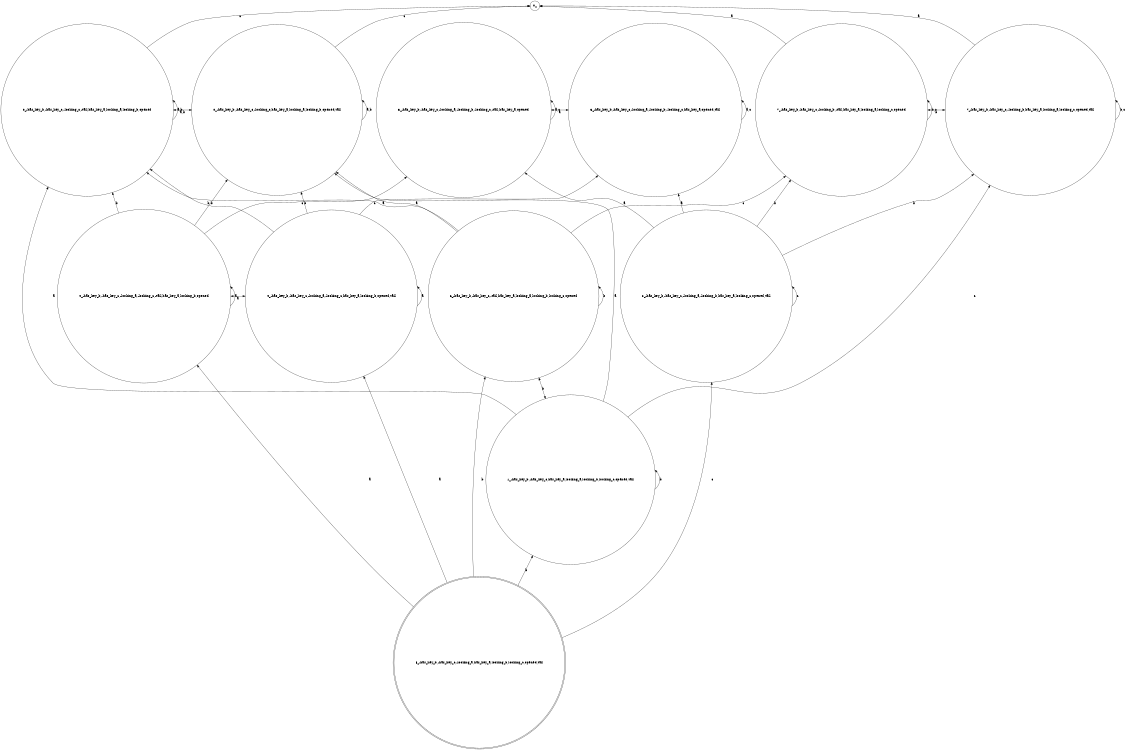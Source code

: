 digraph K_structure{
	rankdir=BT;
	size="8,5"
//WORLDS List:
	node [shape = circle] "0_-has_key_b,-has_key_c,-looking_c,-tail,has_key_a,looking_a,looking_b,opened";// (,-has_key_b,-has_key_c,-looking_c,-tail,has_key_a,looking_a,looking_b,opened)
	node [shape = circle] "0_-has_key_b,-has_key_c,-looking_c,has_key_a,looking_a,looking_b,opened,tail";// (,-has_key_b,-has_key_c,-looking_c,has_key_a,looking_a,looking_b,opened,tail)
	node [shape = circle] "1_-has_key_b,-has_key_c,has_key_a,looking_a,looking_b,looking_c,opened,tail";// (,-has_key_b,-has_key_c,has_key_a,looking_a,looking_b,looking_c,opened,tail)
	node [shape = circle] "2_-has_key_b,-has_key_c,-looking_a,-looking_b,has_key_a,looking_c,opened,tail";// (,-has_key_b,-has_key_c,-looking_a,-looking_b,has_key_a,looking_c,opened,tail)
	node [shape = circle] "3_-has_key_b,-has_key_c,-looking_a,-looking_b,-looking_c,has_key_a,opened,tail";// (,-has_key_b,-has_key_c,-looking_a,-looking_b,-looking_c,has_key_a,opened,tail)
	node [shape = circle] "4_-has_key_b,-has_key_c,-looking_a,-looking_c,-tail,has_key_a,looking_b,opened";// (,-has_key_b,-has_key_c,-looking_a,-looking_c,-tail,has_key_a,looking_b,opened)
	node [shape = circle] "4_-has_key_b,-has_key_c,-looking_a,-looking_c,has_key_a,looking_b,opened,tail";// (,-has_key_b,-has_key_c,-looking_a,-looking_c,has_key_a,looking_b,opened,tail)
	node [shape = doublecircle] "5_-has_key_b,-has_key_c,-looking_a,has_key_a,looking_b,looking_c,opened,tail";// (,-has_key_b,-has_key_c,-looking_a,has_key_a,looking_b,looking_c,opened,tail)
	node [shape = circle] "6_-has_key_b,-has_key_c,-tail,has_key_a,looking_a,looking_b,looking_c,opened";// (,-has_key_b,-has_key_c,-tail,has_key_a,looking_a,looking_b,looking_c,opened)
	node [shape = circle] "7_-has_key_b,-has_key_c,-looking_b,has_key_a,looking_a,looking_c,opened,tail";// (,-has_key_b,-has_key_c,-looking_b,has_key_a,looking_a,looking_c,opened,tail)
	node [shape = circle] "3_-has_key_b,-has_key_c,-looking_a,-looking_b,-looking_c,-tail,has_key_a,opened";// (,-has_key_b,-has_key_c,-looking_a,-looking_b,-looking_c,-tail,has_key_a,opened)
	node [shape = circle] "7_-has_key_b,-has_key_c,-looking_b,-tail,has_key_a,looking_a,looking_c,opened";// (,-has_key_b,-has_key_c,-looking_b,-tail,has_key_a,looking_a,looking_c,opened)


//RANKS List:
	{rank = same; "3_-has_key_b,-has_key_c,-looking_a,-looking_b,-looking_c,has_key_a,opened,tail"; "3_-has_key_b,-has_key_c,-looking_a,-looking_b,-looking_c,-tail,has_key_a,opened"; }
	{rank = same; "0_-has_key_b,-has_key_c,-looking_c,-tail,has_key_a,looking_a,looking_b,opened"; "0_-has_key_b,-has_key_c,-looking_c,has_key_a,looking_a,looking_b,opened,tail"; }
	{rank = same; "4_-has_key_b,-has_key_c,-looking_a,-looking_c,-tail,has_key_a,looking_b,opened"; "4_-has_key_b,-has_key_c,-looking_a,-looking_c,has_key_a,looking_b,opened,tail"; }
	{rank = same; "1_-has_key_b,-has_key_c,has_key_a,looking_a,looking_b,looking_c,opened,tail"; }
	{rank = same; "5_-has_key_b,-has_key_c,-looking_a,has_key_a,looking_b,looking_c,opened,tail"; }
	{rank = same; "7_-has_key_b,-has_key_c,-looking_b,has_key_a,looking_a,looking_c,opened,tail"; "7_-has_key_b,-has_key_c,-looking_b,-tail,has_key_a,looking_a,looking_c,opened"; }
	{rank = same; "6_-has_key_b,-has_key_c,-tail,has_key_a,looking_a,looking_b,looking_c,opened"; }
	{rank = same; "2_-has_key_b,-has_key_c,-looking_a,-looking_b,has_key_a,looking_c,opened,tail"; }


//EDGES List:
	"0_-has_key_b,-has_key_c,-looking_c,-tail,has_key_a,looking_a,looking_b,opened" -> "0_" [ label = "c" ];
	"0_-has_key_b,-has_key_c,-looking_c,-tail,has_key_a,looking_a,looking_b,opened" -> "0_-has_key_b,-has_key_c,-looking_c,-tail,has_key_a,looking_a,looking_b,opened" [ label = "a,b" ];
	"0_-has_key_b,-has_key_c,-looking_c,has_key_a,looking_a,looking_b,opened,tail" -> "0_" [ label = "c" ];
	"0_-has_key_b,-has_key_c,-looking_c,has_key_a,looking_a,looking_b,opened,tail" -> "0_-has_key_b,-has_key_c,-looking_c,has_key_a,looking_a,looking_b,opened,tail" [ label = "a,b" ];
	"1_-has_key_b,-has_key_c,has_key_a,looking_a,looking_b,looking_c,opened,tail" -> "0_-has_key_b,-has_key_c,-looking_c,-tail,has_key_a,looking_a,looking_b,opened" [ label = "a" ];
	"1_-has_key_b,-has_key_c,has_key_a,looking_a,looking_b,looking_c,opened,tail" -> "0_-has_key_b,-has_key_c,-looking_c,has_key_a,looking_a,looking_b,opened,tail" [ label = "a" ];
	"1_-has_key_b,-has_key_c,has_key_a,looking_a,looking_b,looking_c,opened,tail" -> "1_-has_key_b,-has_key_c,has_key_a,looking_a,looking_b,looking_c,opened,tail" [ label = "b" ];
	"1_-has_key_b,-has_key_c,has_key_a,looking_a,looking_b,looking_c,opened,tail" -> "7_-has_key_b,-has_key_c,-looking_b,has_key_a,looking_a,looking_c,opened,tail" [ label = "c" ];
	"2_-has_key_b,-has_key_c,-looking_a,-looking_b,has_key_a,looking_c,opened,tail" -> "2_-has_key_b,-has_key_c,-looking_a,-looking_b,has_key_a,looking_c,opened,tail" [ label = "c" ];
	"2_-has_key_b,-has_key_c,-looking_a,-looking_b,has_key_a,looking_c,opened,tail" -> "3_-has_key_b,-has_key_c,-looking_a,-looking_b,-looking_c,-tail,has_key_a,opened" [ label = "a" ];
	"2_-has_key_b,-has_key_c,-looking_a,-looking_b,has_key_a,looking_c,opened,tail" -> "3_-has_key_b,-has_key_c,-looking_a,-looking_b,-looking_c,has_key_a,opened,tail" [ label = "a" ];
	"2_-has_key_b,-has_key_c,-looking_a,-looking_b,has_key_a,looking_c,opened,tail" -> "7_-has_key_b,-has_key_c,-looking_b,-tail,has_key_a,looking_a,looking_c,opened" [ label = "b" ];
	"2_-has_key_b,-has_key_c,-looking_a,-looking_b,has_key_a,looking_c,opened,tail" -> "7_-has_key_b,-has_key_c,-looking_b,has_key_a,looking_a,looking_c,opened,tail" [ label = "b" ];
	"3_-has_key_b,-has_key_c,-looking_a,-looking_b,-looking_c,-tail,has_key_a,opened" -> "3_-has_key_b,-has_key_c,-looking_a,-looking_b,-looking_c,-tail,has_key_a,opened" [ label = "a,c" ];
	"3_-has_key_b,-has_key_c,-looking_a,-looking_b,-looking_c,has_key_a,opened,tail" -> "3_-has_key_b,-has_key_c,-looking_a,-looking_b,-looking_c,has_key_a,opened,tail" [ label = "a,c" ];
	"4_-has_key_b,-has_key_c,-looking_a,-looking_c,-tail,has_key_a,looking_b,opened" -> "0_-has_key_b,-has_key_c,-looking_c,-tail,has_key_a,looking_a,looking_b,opened" [ label = "b" ];
	"4_-has_key_b,-has_key_c,-looking_a,-looking_c,-tail,has_key_a,looking_b,opened" -> "0_-has_key_b,-has_key_c,-looking_c,has_key_a,looking_a,looking_b,opened,tail" [ label = "b" ];
	"4_-has_key_b,-has_key_c,-looking_a,-looking_c,-tail,has_key_a,looking_b,opened" -> "3_-has_key_b,-has_key_c,-looking_a,-looking_b,-looking_c,-tail,has_key_a,opened" [ label = "c" ];
	"4_-has_key_b,-has_key_c,-looking_a,-looking_c,-tail,has_key_a,looking_b,opened" -> "4_-has_key_b,-has_key_c,-looking_a,-looking_c,-tail,has_key_a,looking_b,opened" [ label = "a" ];
	"4_-has_key_b,-has_key_c,-looking_a,-looking_c,has_key_a,looking_b,opened,tail" -> "0_-has_key_b,-has_key_c,-looking_c,-tail,has_key_a,looking_a,looking_b,opened" [ label = "b" ];
	"4_-has_key_b,-has_key_c,-looking_a,-looking_c,has_key_a,looking_b,opened,tail" -> "0_-has_key_b,-has_key_c,-looking_c,has_key_a,looking_a,looking_b,opened,tail" [ label = "b" ];
	"4_-has_key_b,-has_key_c,-looking_a,-looking_c,has_key_a,looking_b,opened,tail" -> "3_-has_key_b,-has_key_c,-looking_a,-looking_b,-looking_c,has_key_a,opened,tail" [ label = "c" ];
	"4_-has_key_b,-has_key_c,-looking_a,-looking_c,has_key_a,looking_b,opened,tail" -> "4_-has_key_b,-has_key_c,-looking_a,-looking_c,has_key_a,looking_b,opened,tail" [ label = "a" ];
	"5_-has_key_b,-has_key_c,-looking_a,has_key_a,looking_b,looking_c,opened,tail" -> "1_-has_key_b,-has_key_c,has_key_a,looking_a,looking_b,looking_c,opened,tail" [ label = "b" ];
	"5_-has_key_b,-has_key_c,-looking_a,has_key_a,looking_b,looking_c,opened,tail" -> "2_-has_key_b,-has_key_c,-looking_a,-looking_b,has_key_a,looking_c,opened,tail" [ label = "c" ];
	"5_-has_key_b,-has_key_c,-looking_a,has_key_a,looking_b,looking_c,opened,tail" -> "4_-has_key_b,-has_key_c,-looking_a,-looking_c,-tail,has_key_a,looking_b,opened" [ label = "a" ];
	"5_-has_key_b,-has_key_c,-looking_a,has_key_a,looking_b,looking_c,opened,tail" -> "4_-has_key_b,-has_key_c,-looking_a,-looking_c,has_key_a,looking_b,opened,tail" [ label = "a" ];
	"5_-has_key_b,-has_key_c,-looking_a,has_key_a,looking_b,looking_c,opened,tail" -> "6_-has_key_b,-has_key_c,-tail,has_key_a,looking_a,looking_b,looking_c,opened" [ label = "b" ];
	"6_-has_key_b,-has_key_c,-tail,has_key_a,looking_a,looking_b,looking_c,opened" -> "0_-has_key_b,-has_key_c,-looking_c,-tail,has_key_a,looking_a,looking_b,opened" [ label = "a" ];
	"6_-has_key_b,-has_key_c,-tail,has_key_a,looking_a,looking_b,looking_c,opened" -> "0_-has_key_b,-has_key_c,-looking_c,has_key_a,looking_a,looking_b,opened,tail" [ label = "a" ];
	"6_-has_key_b,-has_key_c,-tail,has_key_a,looking_a,looking_b,looking_c,opened" -> "6_-has_key_b,-has_key_c,-tail,has_key_a,looking_a,looking_b,looking_c,opened" [ label = "b" ];
	"6_-has_key_b,-has_key_c,-tail,has_key_a,looking_a,looking_b,looking_c,opened" -> "7_-has_key_b,-has_key_c,-looking_b,-tail,has_key_a,looking_a,looking_c,opened" [ label = "c" ];
	"7_-has_key_b,-has_key_c,-looking_b,-tail,has_key_a,looking_a,looking_c,opened" -> "0_" [ label = "a" ];
	"7_-has_key_b,-has_key_c,-looking_b,-tail,has_key_a,looking_a,looking_c,opened" -> "7_-has_key_b,-has_key_c,-looking_b,-tail,has_key_a,looking_a,looking_c,opened" [ label = "b,c" ];
	"7_-has_key_b,-has_key_c,-looking_b,has_key_a,looking_a,looking_c,opened,tail" -> "0_" [ label = "a" ];
	"7_-has_key_b,-has_key_c,-looking_b,has_key_a,looking_a,looking_c,opened,tail" -> "7_-has_key_b,-has_key_c,-looking_b,has_key_a,looking_a,looking_c,opened,tail" [ label = "b,c" ];
	"0_-has_key_b,-has_key_c,-looking_c,-tail,has_key_a,looking_a,looking_b,opened" -> "0_-has_key_b,-has_key_c,-looking_c,has_key_a,looking_a,looking_b,opened,tail" [ dir=both label = "a,b" ];
	"1_-has_key_b,-has_key_c,has_key_a,looking_a,looking_b,looking_c,opened,tail" -> "6_-has_key_b,-has_key_c,-tail,has_key_a,looking_a,looking_b,looking_c,opened" [ dir=both label = "b" ];
	"3_-has_key_b,-has_key_c,-looking_a,-looking_b,-looking_c,-tail,has_key_a,opened" -> "3_-has_key_b,-has_key_c,-looking_a,-looking_b,-looking_c,has_key_a,opened,tail" [ dir=both label = "a" ];
	"4_-has_key_b,-has_key_c,-looking_a,-looking_c,-tail,has_key_a,looking_b,opened" -> "4_-has_key_b,-has_key_c,-looking_a,-looking_c,has_key_a,looking_b,opened,tail" [ dir=both label = "a" ];
	"7_-has_key_b,-has_key_c,-looking_b,-tail,has_key_a,looking_a,looking_c,opened" -> "7_-has_key_b,-has_key_c,-looking_b,has_key_a,looking_a,looking_c,opened,tail" [ dir=both label = "b" ];
}
